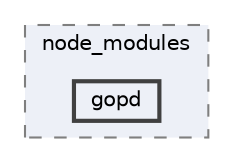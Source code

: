 digraph "pkiclassroomrescheduler/src/main/frontend/node_modules/gopd"
{
 // LATEX_PDF_SIZE
  bgcolor="transparent";
  edge [fontname=Helvetica,fontsize=10,labelfontname=Helvetica,labelfontsize=10];
  node [fontname=Helvetica,fontsize=10,shape=box,height=0.2,width=0.4];
  compound=true
  subgraph clusterdir_72953eda66ccb3a2722c28e1c3e6c23b {
    graph [ bgcolor="#edf0f7", pencolor="grey50", label="node_modules", fontname=Helvetica,fontsize=10 style="filled,dashed", URL="dir_72953eda66ccb3a2722c28e1c3e6c23b.html",tooltip=""]
  dir_c01e2fe65384306cacbcd0c8582f0b48 [label="gopd", fillcolor="#edf0f7", color="grey25", style="filled,bold", URL="dir_c01e2fe65384306cacbcd0c8582f0b48.html",tooltip=""];
  }
}
